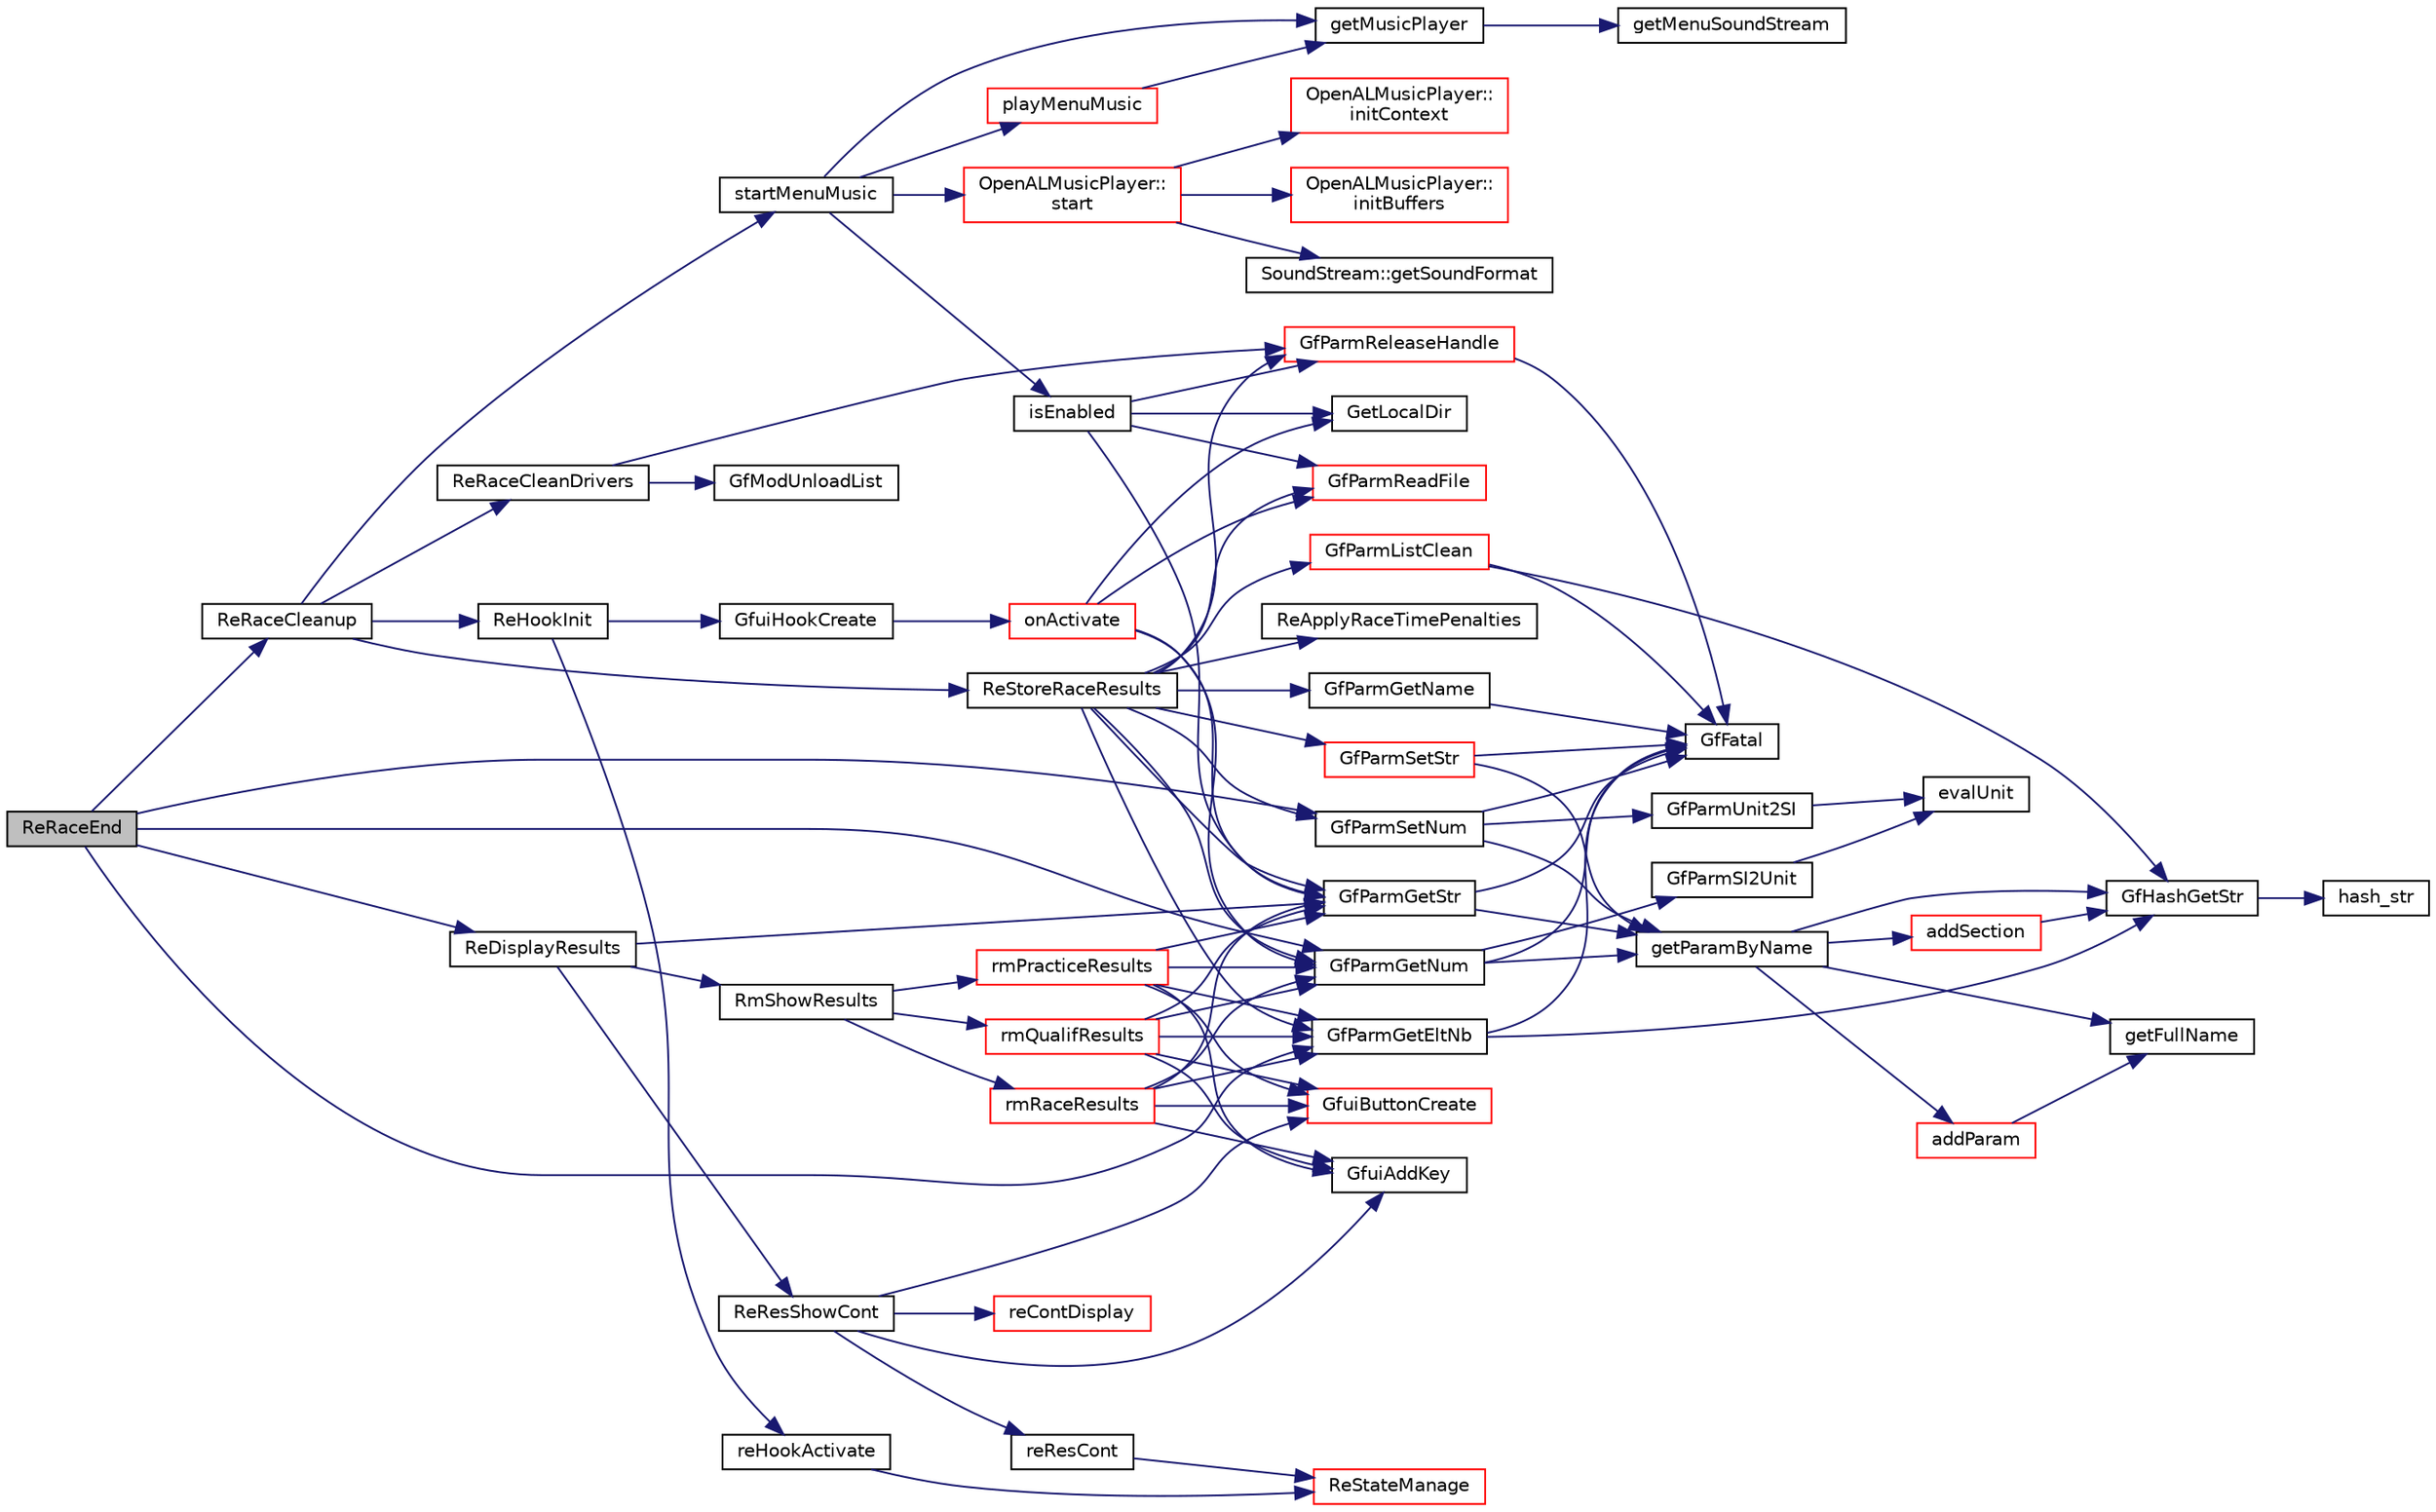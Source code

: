 digraph "ReRaceEnd"
{
  edge [fontname="Helvetica",fontsize="10",labelfontname="Helvetica",labelfontsize="10"];
  node [fontname="Helvetica",fontsize="10",shape=record];
  rankdir="LR";
  Node1 [label="ReRaceEnd",height=0.2,width=0.4,color="black", fillcolor="grey75", style="filled", fontcolor="black"];
  Node1 -> Node2 [color="midnightblue",fontsize="10",style="solid",fontname="Helvetica"];
  Node2 [label="ReRaceCleanup",height=0.2,width=0.4,color="black", fillcolor="white", style="filled",URL="$raceinit_8cpp.html#a1a82fea4ee6a25394be4900d866fcc12"];
  Node2 -> Node3 [color="midnightblue",fontsize="10",style="solid",fontname="Helvetica"];
  Node3 [label="ReHookInit",height=0.2,width=0.4,color="black", fillcolor="white", style="filled",URL="$racegl_8cpp.html#aa28af7a20a38fa7c0e0748a71b6524b8"];
  Node3 -> Node4 [color="midnightblue",fontsize="10",style="solid",fontname="Helvetica"];
  Node4 [label="GfuiHookCreate",height=0.2,width=0.4,color="black", fillcolor="white", style="filled",URL="$group__gui.html#ga9085c87039454c793822f4d5f0b07c7a",tooltip="Create a callback hook. "];
  Node4 -> Node5 [color="midnightblue",fontsize="10",style="solid",fontname="Helvetica"];
  Node5 [label="onActivate",height=0.2,width=0.4,color="red", fillcolor="white", style="filled",URL="$controlconfig_8cpp.html#aa648143267724ca9dda4aba973202a20"];
  Node5 -> Node6 [color="midnightblue",fontsize="10",style="solid",fontname="Helvetica"];
  Node6 [label="GetLocalDir",height=0.2,width=0.4,color="black", fillcolor="white", style="filled",URL="$tgf_8cpp.html#ae34eae3991aacabaf9c64025449d8c87"];
  Node5 -> Node7 [color="midnightblue",fontsize="10",style="solid",fontname="Helvetica"];
  Node7 [label="GfParmReadFile",height=0.2,width=0.4,color="red", fillcolor="white", style="filled",URL="$group__paramsfile.html#ga86fccfc1b5f8abf4ef6546896abd1e4f",tooltip="Read parameter set from file and return handle to parameter set. "];
  Node5 -> Node8 [color="midnightblue",fontsize="10",style="solid",fontname="Helvetica"];
  Node8 [label="GfParmGetStr",height=0.2,width=0.4,color="black", fillcolor="white", style="filled",URL="$group__paramsdata.html#gaa37bfd1fabd03d24fd50812c2330fa12",tooltip="Get a string parameter from the parameter set handle. "];
  Node8 -> Node9 [color="midnightblue",fontsize="10",style="solid",fontname="Helvetica"];
  Node9 [label="GfFatal",height=0.2,width=0.4,color="black", fillcolor="white", style="filled",URL="$tgf_8h.html#a927c58e55400ef72e0e54548b26f973d"];
  Node8 -> Node10 [color="midnightblue",fontsize="10",style="solid",fontname="Helvetica"];
  Node10 [label="getParamByName",height=0.2,width=0.4,color="black", fillcolor="white", style="filled",URL="$group__paramshelper.html#gad76ca407ee6b618e69f80c80aa319d63",tooltip="Helper function to get (or create) a parameter by name. "];
  Node10 -> Node11 [color="midnightblue",fontsize="10",style="solid",fontname="Helvetica"];
  Node11 [label="getFullName",height=0.2,width=0.4,color="black", fillcolor="white", style="filled",URL="$group__paramshelper.html#gaf12253922391ef1139cd12f2a0ffa5ea",tooltip="Helper function to get the full name of a parameter (full name: \"sectionName/paramName\"). "];
  Node10 -> Node12 [color="midnightblue",fontsize="10",style="solid",fontname="Helvetica"];
  Node12 [label="GfHashGetStr",height=0.2,width=0.4,color="black", fillcolor="white", style="filled",URL="$group__hash.html#ga4e47f57400b95ab9b6fe918c123fdb26",tooltip="Get the user data associated with a string key. "];
  Node12 -> Node13 [color="midnightblue",fontsize="10",style="solid",fontname="Helvetica"];
  Node13 [label="hash_str",height=0.2,width=0.4,color="black", fillcolor="white", style="filled",URL="$hash_8cpp.html#a54816daefc845f0b3ade33c7243c6b71"];
  Node10 -> Node14 [color="midnightblue",fontsize="10",style="solid",fontname="Helvetica"];
  Node14 [label="addSection",height=0.2,width=0.4,color="red", fillcolor="white", style="filled",URL="$group__paramshelper.html#ga56946944d68598d938e65db86ce1221f",tooltip="Helper function to add a section to a parameter set. "];
  Node14 -> Node12 [color="midnightblue",fontsize="10",style="solid",fontname="Helvetica"];
  Node10 -> Node15 [color="midnightblue",fontsize="10",style="solid",fontname="Helvetica"];
  Node15 [label="addParam",height=0.2,width=0.4,color="red", fillcolor="white", style="filled",URL="$group__paramshelper.html#gaf202744654cbc648b47479f30ccc3a8c",tooltip="Helper function to add parameter, does not check for duplicated name. "];
  Node15 -> Node11 [color="midnightblue",fontsize="10",style="solid",fontname="Helvetica"];
  Node5 -> Node16 [color="midnightblue",fontsize="10",style="solid",fontname="Helvetica"];
  Node16 [label="GfParmGetNum",height=0.2,width=0.4,color="black", fillcolor="white", style="filled",URL="$group__paramsdata.html#ga57d6d6694c94482128c7b7bd6bf0a2e8",tooltip="Get a numerical parameter from the parameter set handle. "];
  Node16 -> Node9 [color="midnightblue",fontsize="10",style="solid",fontname="Helvetica"];
  Node16 -> Node10 [color="midnightblue",fontsize="10",style="solid",fontname="Helvetica"];
  Node16 -> Node17 [color="midnightblue",fontsize="10",style="solid",fontname="Helvetica"];
  Node17 [label="GfParmSI2Unit",height=0.2,width=0.4,color="black", fillcolor="white", style="filled",URL="$group__paramsdata.html#gab24de0cda7e3f9a5ea42be6dd7592a38",tooltip="Convert a value from SI to given unit. "];
  Node17 -> Node18 [color="midnightblue",fontsize="10",style="solid",fontname="Helvetica"];
  Node18 [label="evalUnit",height=0.2,width=0.4,color="black", fillcolor="white", style="filled",URL="$group__paramshelper.html#ga939d9b995855a1e99d2ed2591692c71d",tooltip="Support function to multiply or divide dest with unit conversion factor. "];
  Node3 -> Node19 [color="midnightblue",fontsize="10",style="solid",fontname="Helvetica"];
  Node19 [label="reHookActivate",height=0.2,width=0.4,color="black", fillcolor="white", style="filled",URL="$racegl_8cpp.html#ad81086e6f95531ae1af1620321b35f43"];
  Node19 -> Node20 [color="midnightblue",fontsize="10",style="solid",fontname="Helvetica"];
  Node20 [label="ReStateManage",height=0.2,width=0.4,color="red", fillcolor="white", style="filled",URL="$racestate_8cpp.html#a049810dfed9900705f82ec174358bc18"];
  Node2 -> Node21 [color="midnightblue",fontsize="10",style="solid",fontname="Helvetica"];
  Node21 [label="startMenuMusic",height=0.2,width=0.4,color="black", fillcolor="white", style="filled",URL="$musicplayer_8cpp.html#a6a00c347992786430b722e21083c5792"];
  Node21 -> Node22 [color="midnightblue",fontsize="10",style="solid",fontname="Helvetica"];
  Node22 [label="isEnabled",height=0.2,width=0.4,color="black", fillcolor="white", style="filled",URL="$musicplayer_8cpp.html#a914a23c35eaf965b85a2401419e78f4e"];
  Node22 -> Node6 [color="midnightblue",fontsize="10",style="solid",fontname="Helvetica"];
  Node22 -> Node7 [color="midnightblue",fontsize="10",style="solid",fontname="Helvetica"];
  Node22 -> Node8 [color="midnightblue",fontsize="10",style="solid",fontname="Helvetica"];
  Node22 -> Node23 [color="midnightblue",fontsize="10",style="solid",fontname="Helvetica"];
  Node23 [label="GfParmReleaseHandle",height=0.2,width=0.4,color="red", fillcolor="white", style="filled",URL="$group__paramsfile.html#ga1a1597d2697db41bcb9fdb64a6569761",tooltip="Release given parameter set handle parmHandle. "];
  Node23 -> Node9 [color="midnightblue",fontsize="10",style="solid",fontname="Helvetica"];
  Node21 -> Node24 [color="midnightblue",fontsize="10",style="solid",fontname="Helvetica"];
  Node24 [label="getMusicPlayer",height=0.2,width=0.4,color="black", fillcolor="white", style="filled",URL="$musicplayer_8cpp.html#a44e5f603abefd690fd66c7db16cb6237"];
  Node24 -> Node25 [color="midnightblue",fontsize="10",style="solid",fontname="Helvetica"];
  Node25 [label="getMenuSoundStream",height=0.2,width=0.4,color="black", fillcolor="white", style="filled",URL="$musicplayer_8cpp.html#a0df83eaa1ff90bc61bbeca9a23878041"];
  Node21 -> Node26 [color="midnightblue",fontsize="10",style="solid",fontname="Helvetica"];
  Node26 [label="OpenALMusicPlayer::\lstart",height=0.2,width=0.4,color="red", fillcolor="white", style="filled",URL="$class_open_a_l_music_player.html#ab957add77e20d0d2c90f9d6b8dc2fb6d"];
  Node26 -> Node27 [color="midnightblue",fontsize="10",style="solid",fontname="Helvetica"];
  Node27 [label="SoundStream::getSoundFormat",height=0.2,width=0.4,color="black", fillcolor="white", style="filled",URL="$class_sound_stream.html#a608b3b37f2c89afdf88cdb3c463c3afa"];
  Node26 -> Node28 [color="midnightblue",fontsize="10",style="solid",fontname="Helvetica"];
  Node28 [label="OpenALMusicPlayer::\linitContext",height=0.2,width=0.4,color="red", fillcolor="white", style="filled",URL="$class_open_a_l_music_player.html#a7763719ce1dd38f5fc6367858e8c9314"];
  Node26 -> Node29 [color="midnightblue",fontsize="10",style="solid",fontname="Helvetica"];
  Node29 [label="OpenALMusicPlayer::\linitBuffers",height=0.2,width=0.4,color="red", fillcolor="white", style="filled",URL="$class_open_a_l_music_player.html#a40506064be599733c07234e74091580c"];
  Node21 -> Node30 [color="midnightblue",fontsize="10",style="solid",fontname="Helvetica"];
  Node30 [label="playMenuMusic",height=0.2,width=0.4,color="red", fillcolor="white", style="filled",URL="$musicplayer_8cpp.html#adb6a2f1ff80c109a9671b5570ecf4491"];
  Node30 -> Node24 [color="midnightblue",fontsize="10",style="solid",fontname="Helvetica"];
  Node2 -> Node31 [color="midnightblue",fontsize="10",style="solid",fontname="Helvetica"];
  Node31 [label="ReStoreRaceResults",height=0.2,width=0.4,color="black", fillcolor="white", style="filled",URL="$raceresults_8cpp.html#ab9a602cddebf4f2bd7e1ae42d872e5b2"];
  Node31 -> Node32 [color="midnightblue",fontsize="10",style="solid",fontname="Helvetica"];
  Node32 [label="GfParmListClean",height=0.2,width=0.4,color="red", fillcolor="white", style="filled",URL="$group__paramslist.html#ga5c36ae6d1cd6a4f2be10e0a18adea7da",tooltip="Remove all the subsections in a section in the parameter set handle. "];
  Node32 -> Node9 [color="midnightblue",fontsize="10",style="solid",fontname="Helvetica"];
  Node32 -> Node12 [color="midnightblue",fontsize="10",style="solid",fontname="Helvetica"];
  Node31 -> Node33 [color="midnightblue",fontsize="10",style="solid",fontname="Helvetica"];
  Node33 [label="GfParmSetNum",height=0.2,width=0.4,color="black", fillcolor="white", style="filled",URL="$group__paramsdata.html#gaeffbd4db596ae3239a35d7fbd3f442fa",tooltip="Set a numerical parameter in the parameter set handle. "];
  Node33 -> Node9 [color="midnightblue",fontsize="10",style="solid",fontname="Helvetica"];
  Node33 -> Node10 [color="midnightblue",fontsize="10",style="solid",fontname="Helvetica"];
  Node33 -> Node34 [color="midnightblue",fontsize="10",style="solid",fontname="Helvetica"];
  Node34 [label="GfParmUnit2SI",height=0.2,width=0.4,color="black", fillcolor="white", style="filled",URL="$group__paramsdata.html#ga86ff634469b4c8640498bc574735a398",tooltip="Convert a value given in unit to SI. "];
  Node34 -> Node18 [color="midnightblue",fontsize="10",style="solid",fontname="Helvetica"];
  Node31 -> Node35 [color="midnightblue",fontsize="10",style="solid",fontname="Helvetica"];
  Node35 [label="ReApplyRaceTimePenalties",height=0.2,width=0.4,color="black", fillcolor="white", style="filled",URL="$raceresults_8cpp.html#ae27dc0b641a68bf57e2ed6f280cdd31a"];
  Node31 -> Node36 [color="midnightblue",fontsize="10",style="solid",fontname="Helvetica"];
  Node36 [label="GfParmSetStr",height=0.2,width=0.4,color="red", fillcolor="white", style="filled",URL="$group__paramsdata.html#ga51e004417915417cc725baf7b384e9f2",tooltip="Set a string parameter in the parameter set handle. "];
  Node36 -> Node9 [color="midnightblue",fontsize="10",style="solid",fontname="Helvetica"];
  Node36 -> Node10 [color="midnightblue",fontsize="10",style="solid",fontname="Helvetica"];
  Node31 -> Node7 [color="midnightblue",fontsize="10",style="solid",fontname="Helvetica"];
  Node31 -> Node37 [color="midnightblue",fontsize="10",style="solid",fontname="Helvetica"];
  Node37 [label="GfParmGetName",height=0.2,width=0.4,color="black", fillcolor="white", style="filled",URL="$group__paramsdata.html#gacf4558e2d3c35c6a69b2801eda4658ee",tooltip="Get the name property of the parameter set handle. "];
  Node37 -> Node9 [color="midnightblue",fontsize="10",style="solid",fontname="Helvetica"];
  Node31 -> Node16 [color="midnightblue",fontsize="10",style="solid",fontname="Helvetica"];
  Node31 -> Node23 [color="midnightblue",fontsize="10",style="solid",fontname="Helvetica"];
  Node31 -> Node38 [color="midnightblue",fontsize="10",style="solid",fontname="Helvetica"];
  Node38 [label="GfParmGetEltNb",height=0.2,width=0.4,color="black", fillcolor="white", style="filled",URL="$group__paramslist.html#ga8e57c951dca972b605a7978baa11c41b",tooltip="Count the number of subsections in a section in the parameter set handle. "];
  Node38 -> Node9 [color="midnightblue",fontsize="10",style="solid",fontname="Helvetica"];
  Node38 -> Node12 [color="midnightblue",fontsize="10",style="solid",fontname="Helvetica"];
  Node31 -> Node8 [color="midnightblue",fontsize="10",style="solid",fontname="Helvetica"];
  Node2 -> Node39 [color="midnightblue",fontsize="10",style="solid",fontname="Helvetica"];
  Node39 [label="ReRaceCleanDrivers",height=0.2,width=0.4,color="black", fillcolor="white", style="filled",URL="$raceinit_8cpp.html#aabf448d11efd7a818fefcb95180f93aa"];
  Node39 -> Node23 [color="midnightblue",fontsize="10",style="solid",fontname="Helvetica"];
  Node39 -> Node40 [color="midnightblue",fontsize="10",style="solid",fontname="Helvetica"];
  Node40 [label="GfModUnloadList",height=0.2,width=0.4,color="black", fillcolor="white", style="filled",URL="$group__module.html#ga1719557d0587255fcfb8b1dc2b000705",tooltip="Unload the DLLs of a list. "];
  Node1 -> Node16 [color="midnightblue",fontsize="10",style="solid",fontname="Helvetica"];
  Node1 -> Node38 [color="midnightblue",fontsize="10",style="solid",fontname="Helvetica"];
  Node1 -> Node33 [color="midnightblue",fontsize="10",style="solid",fontname="Helvetica"];
  Node1 -> Node41 [color="midnightblue",fontsize="10",style="solid",fontname="Helvetica"];
  Node41 [label="ReDisplayResults",height=0.2,width=0.4,color="black", fillcolor="white", style="filled",URL="$raceresults_8cpp.html#adf940843be3425bf4ccea2c7b2b22c70"];
  Node41 -> Node8 [color="midnightblue",fontsize="10",style="solid",fontname="Helvetica"];
  Node41 -> Node42 [color="midnightblue",fontsize="10",style="solid",fontname="Helvetica"];
  Node42 [label="RmShowResults",height=0.2,width=0.4,color="black", fillcolor="white", style="filled",URL="$group__racemantools.html#ga846c44d9d1fb16667d23fce9d5f3350e",tooltip="Display results. "];
  Node42 -> Node43 [color="midnightblue",fontsize="10",style="solid",fontname="Helvetica"];
  Node43 [label="rmPracticeResults",height=0.2,width=0.4,color="red", fillcolor="white", style="filled",URL="$results_8cpp.html#a7c34251dff23588b17ffafb060769248"];
  Node43 -> Node8 [color="midnightblue",fontsize="10",style="solid",fontname="Helvetica"];
  Node43 -> Node38 [color="midnightblue",fontsize="10",style="solid",fontname="Helvetica"];
  Node43 -> Node16 [color="midnightblue",fontsize="10",style="solid",fontname="Helvetica"];
  Node43 -> Node44 [color="midnightblue",fontsize="10",style="solid",fontname="Helvetica"];
  Node44 [label="GfuiButtonCreate",height=0.2,width=0.4,color="red", fillcolor="white", style="filled",URL="$group__gui.html#ga48acf689c531b99051db5328023539fd",tooltip="Add a button to a screen. "];
  Node43 -> Node45 [color="midnightblue",fontsize="10",style="solid",fontname="Helvetica"];
  Node45 [label="GfuiAddKey",height=0.2,width=0.4,color="black", fillcolor="white", style="filled",URL="$group__gui.html#gac5aea8aedfe0396ed1aea0364b55a48b",tooltip="Add a Keyboard callback to a screen. "];
  Node42 -> Node46 [color="midnightblue",fontsize="10",style="solid",fontname="Helvetica"];
  Node46 [label="rmRaceResults",height=0.2,width=0.4,color="red", fillcolor="white", style="filled",URL="$results_8cpp.html#ab6301c5eb8f2e35201551dcf7e3874ad"];
  Node46 -> Node16 [color="midnightblue",fontsize="10",style="solid",fontname="Helvetica"];
  Node46 -> Node38 [color="midnightblue",fontsize="10",style="solid",fontname="Helvetica"];
  Node46 -> Node8 [color="midnightblue",fontsize="10",style="solid",fontname="Helvetica"];
  Node46 -> Node44 [color="midnightblue",fontsize="10",style="solid",fontname="Helvetica"];
  Node46 -> Node45 [color="midnightblue",fontsize="10",style="solid",fontname="Helvetica"];
  Node42 -> Node47 [color="midnightblue",fontsize="10",style="solid",fontname="Helvetica"];
  Node47 [label="rmQualifResults",height=0.2,width=0.4,color="red", fillcolor="white", style="filled",URL="$results_8cpp.html#a7bf4d1b21a3c5cf1ff046799abf31b4b"];
  Node47 -> Node38 [color="midnightblue",fontsize="10",style="solid",fontname="Helvetica"];
  Node47 -> Node8 [color="midnightblue",fontsize="10",style="solid",fontname="Helvetica"];
  Node47 -> Node16 [color="midnightblue",fontsize="10",style="solid",fontname="Helvetica"];
  Node47 -> Node44 [color="midnightblue",fontsize="10",style="solid",fontname="Helvetica"];
  Node47 -> Node45 [color="midnightblue",fontsize="10",style="solid",fontname="Helvetica"];
  Node41 -> Node48 [color="midnightblue",fontsize="10",style="solid",fontname="Helvetica"];
  Node48 [label="ReResShowCont",height=0.2,width=0.4,color="black", fillcolor="white", style="filled",URL="$racegl_8cpp.html#a4586edb0ed64deb532ab6d7b218d6b42"];
  Node48 -> Node44 [color="midnightblue",fontsize="10",style="solid",fontname="Helvetica"];
  Node48 -> Node49 [color="midnightblue",fontsize="10",style="solid",fontname="Helvetica"];
  Node49 [label="reResCont",height=0.2,width=0.4,color="black", fillcolor="white", style="filled",URL="$racegl_8cpp.html#a650fb4ce40aeba4a7fcd74116988a161"];
  Node49 -> Node20 [color="midnightblue",fontsize="10",style="solid",fontname="Helvetica"];
  Node48 -> Node45 [color="midnightblue",fontsize="10",style="solid",fontname="Helvetica"];
  Node48 -> Node50 [color="midnightblue",fontsize="10",style="solid",fontname="Helvetica"];
  Node50 [label="reContDisplay",height=0.2,width=0.4,color="red", fillcolor="white", style="filled",URL="$racegl_8cpp.html#ac6fb863f2060d2d810a7f1d98f792783"];
}
